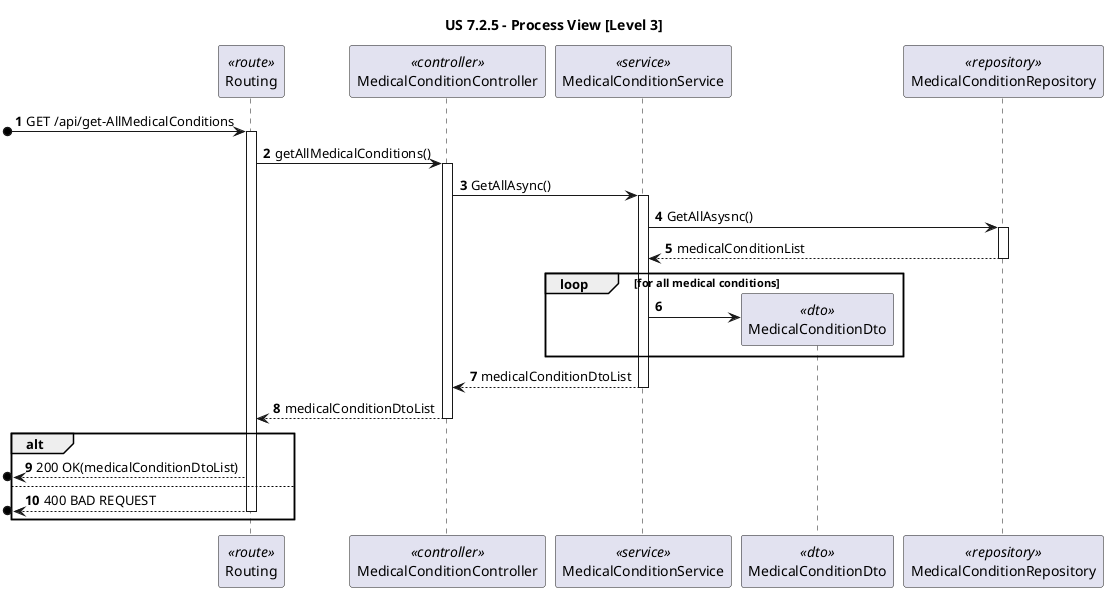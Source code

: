 @startuml

title "US 7.2.5 - Process View [Level 3]"

autonumber
participant "Routing" as ROUTE <<route>>
participant "MedicalConditionController" as CTRL <<controller>>
participant "MedicalConditionService" as SVC <<service>>
participant "MedicalConditionDto" as DTO <<dto>>
participant "MedicalConditionRepository" as REPO <<repository>>

[o-> ROUTE: GET /api/get-AllMedicalConditions
activate ROUTE

ROUTE -> CTRL: getAllMedicalConditions()
activate CTRL

CTRL ->  SVC: GetAllAsync()
activate SVC

SVC -> REPO : GetAllAsysnc()
activate REPO

REPO --> SVC : medicalConditionList
deactivate REPO

loop for all medical conditions
SVC -> DTO **
end loop

SVC --> CTRL: medicalConditionDtoList
deactivate SVC

CTRL --> ROUTE: medicalConditionDtoList
deactivate CTRL

alt 
[o<-- ROUTE : 200 OK(medicalConditionDtoList)

else

[o<-- ROUTE : 400 BAD REQUEST
deactivate ROUTE
end alt

@enduml